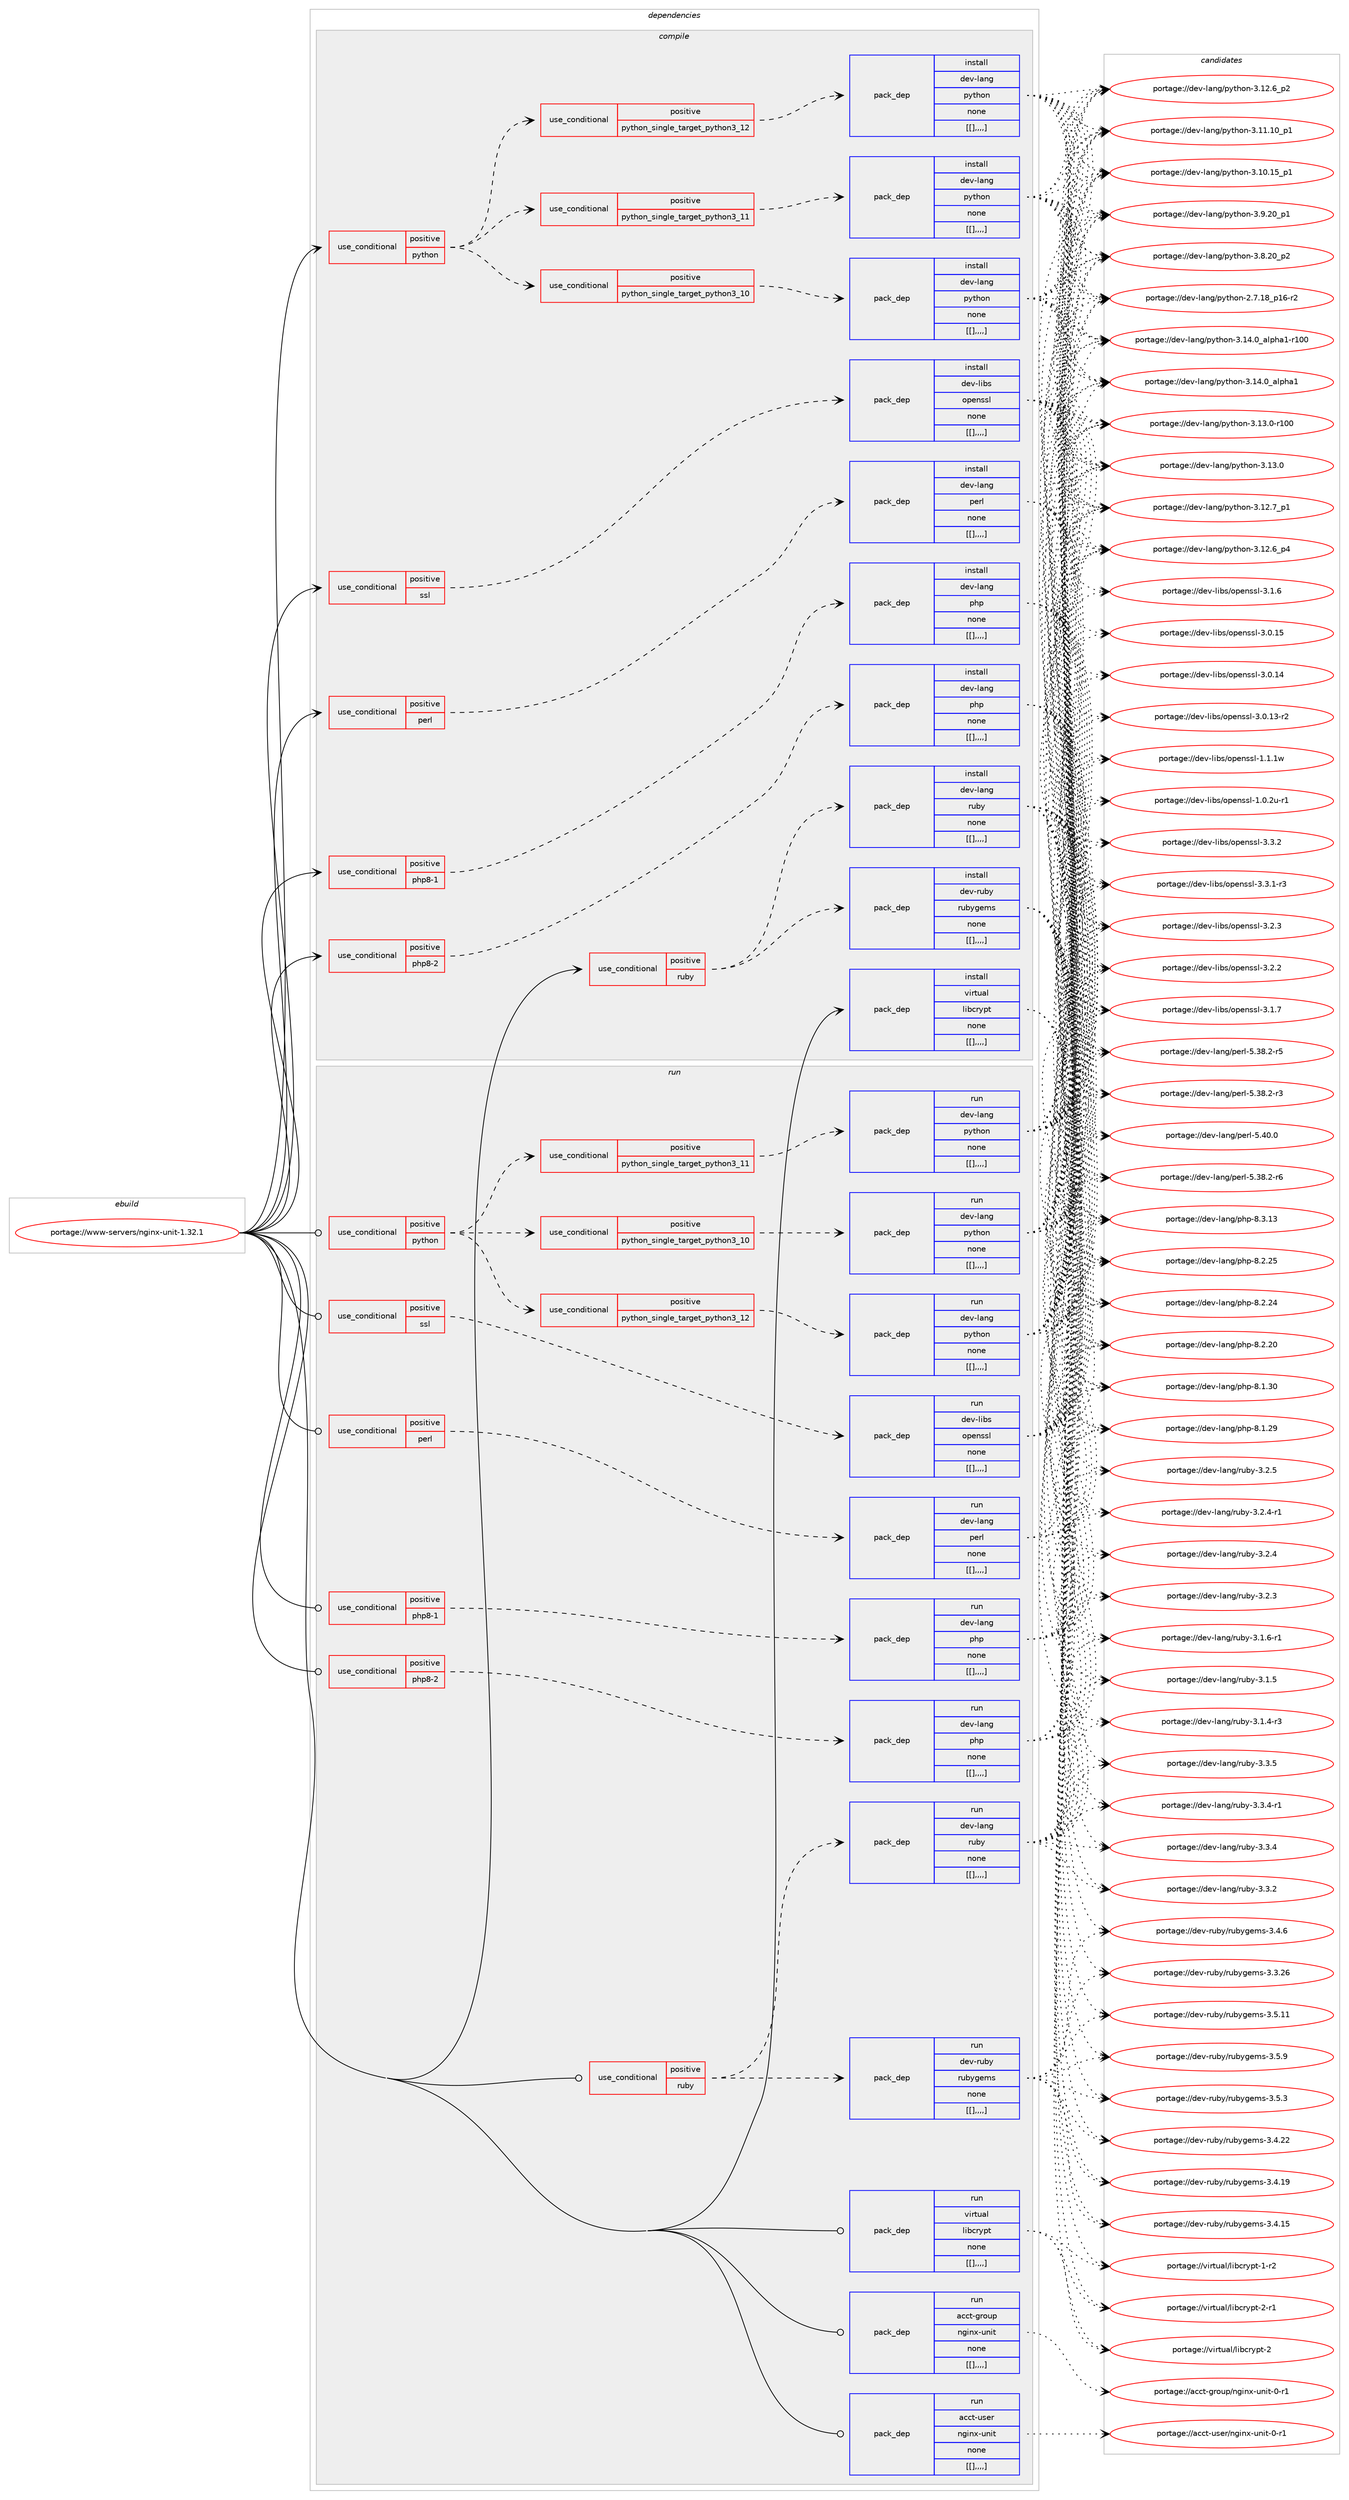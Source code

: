 digraph prolog {

# *************
# Graph options
# *************

newrank=true;
concentrate=true;
compound=true;
graph [rankdir=LR,fontname=Helvetica,fontsize=10,ranksep=1.5];#, ranksep=2.5, nodesep=0.2];
edge  [arrowhead=vee];
node  [fontname=Helvetica,fontsize=10];

# **********
# The ebuild
# **********

subgraph cluster_leftcol {
color=gray;
label=<<i>ebuild</i>>;
id [label="portage://www-servers/nginx-unit-1.32.1", color=red, width=4, href="../www-servers/nginx-unit-1.32.1.svg"];
}

# ****************
# The dependencies
# ****************

subgraph cluster_midcol {
color=gray;
label=<<i>dependencies</i>>;
subgraph cluster_compile {
fillcolor="#eeeeee";
style=filled;
label=<<i>compile</i>>;
subgraph cond127635 {
dependency476815 [label=<<TABLE BORDER="0" CELLBORDER="1" CELLSPACING="0" CELLPADDING="4"><TR><TD ROWSPAN="3" CELLPADDING="10">use_conditional</TD></TR><TR><TD>positive</TD></TR><TR><TD>perl</TD></TR></TABLE>>, shape=none, color=red];
subgraph pack345574 {
dependency476843 [label=<<TABLE BORDER="0" CELLBORDER="1" CELLSPACING="0" CELLPADDING="4" WIDTH="220"><TR><TD ROWSPAN="6" CELLPADDING="30">pack_dep</TD></TR><TR><TD WIDTH="110">install</TD></TR><TR><TD>dev-lang</TD></TR><TR><TD>perl</TD></TR><TR><TD>none</TD></TR><TR><TD>[[],,,,]</TD></TR></TABLE>>, shape=none, color=blue];
}
dependency476815:e -> dependency476843:w [weight=20,style="dashed",arrowhead="vee"];
}
id:e -> dependency476815:w [weight=20,style="solid",arrowhead="vee"];
subgraph cond127651 {
dependency476886 [label=<<TABLE BORDER="0" CELLBORDER="1" CELLSPACING="0" CELLPADDING="4"><TR><TD ROWSPAN="3" CELLPADDING="10">use_conditional</TD></TR><TR><TD>positive</TD></TR><TR><TD>php8-1</TD></TR></TABLE>>, shape=none, color=red];
subgraph pack345608 {
dependency476887 [label=<<TABLE BORDER="0" CELLBORDER="1" CELLSPACING="0" CELLPADDING="4" WIDTH="220"><TR><TD ROWSPAN="6" CELLPADDING="30">pack_dep</TD></TR><TR><TD WIDTH="110">install</TD></TR><TR><TD>dev-lang</TD></TR><TR><TD>php</TD></TR><TR><TD>none</TD></TR><TR><TD>[[],,,,]</TD></TR></TABLE>>, shape=none, color=blue];
}
dependency476886:e -> dependency476887:w [weight=20,style="dashed",arrowhead="vee"];
}
id:e -> dependency476886:w [weight=20,style="solid",arrowhead="vee"];
subgraph cond127679 {
dependency476969 [label=<<TABLE BORDER="0" CELLBORDER="1" CELLSPACING="0" CELLPADDING="4"><TR><TD ROWSPAN="3" CELLPADDING="10">use_conditional</TD></TR><TR><TD>positive</TD></TR><TR><TD>php8-2</TD></TR></TABLE>>, shape=none, color=red];
subgraph pack345672 {
dependency477008 [label=<<TABLE BORDER="0" CELLBORDER="1" CELLSPACING="0" CELLPADDING="4" WIDTH="220"><TR><TD ROWSPAN="6" CELLPADDING="30">pack_dep</TD></TR><TR><TD WIDTH="110">install</TD></TR><TR><TD>dev-lang</TD></TR><TR><TD>php</TD></TR><TR><TD>none</TD></TR><TR><TD>[[],,,,]</TD></TR></TABLE>>, shape=none, color=blue];
}
dependency476969:e -> dependency477008:w [weight=20,style="dashed",arrowhead="vee"];
}
id:e -> dependency476969:w [weight=20,style="solid",arrowhead="vee"];
subgraph cond127699 {
dependency477040 [label=<<TABLE BORDER="0" CELLBORDER="1" CELLSPACING="0" CELLPADDING="4"><TR><TD ROWSPAN="3" CELLPADDING="10">use_conditional</TD></TR><TR><TD>positive</TD></TR><TR><TD>python</TD></TR></TABLE>>, shape=none, color=red];
subgraph cond127709 {
dependency477071 [label=<<TABLE BORDER="0" CELLBORDER="1" CELLSPACING="0" CELLPADDING="4"><TR><TD ROWSPAN="3" CELLPADDING="10">use_conditional</TD></TR><TR><TD>positive</TD></TR><TR><TD>python_single_target_python3_10</TD></TR></TABLE>>, shape=none, color=red];
subgraph pack345720 {
dependency477093 [label=<<TABLE BORDER="0" CELLBORDER="1" CELLSPACING="0" CELLPADDING="4" WIDTH="220"><TR><TD ROWSPAN="6" CELLPADDING="30">pack_dep</TD></TR><TR><TD WIDTH="110">install</TD></TR><TR><TD>dev-lang</TD></TR><TR><TD>python</TD></TR><TR><TD>none</TD></TR><TR><TD>[[],,,,]</TD></TR></TABLE>>, shape=none, color=blue];
}
dependency477071:e -> dependency477093:w [weight=20,style="dashed",arrowhead="vee"];
}
dependency477040:e -> dependency477071:w [weight=20,style="dashed",arrowhead="vee"];
subgraph cond127727 {
dependency477149 [label=<<TABLE BORDER="0" CELLBORDER="1" CELLSPACING="0" CELLPADDING="4"><TR><TD ROWSPAN="3" CELLPADDING="10">use_conditional</TD></TR><TR><TD>positive</TD></TR><TR><TD>python_single_target_python3_11</TD></TR></TABLE>>, shape=none, color=red];
subgraph pack345781 {
dependency477171 [label=<<TABLE BORDER="0" CELLBORDER="1" CELLSPACING="0" CELLPADDING="4" WIDTH="220"><TR><TD ROWSPAN="6" CELLPADDING="30">pack_dep</TD></TR><TR><TD WIDTH="110">install</TD></TR><TR><TD>dev-lang</TD></TR><TR><TD>python</TD></TR><TR><TD>none</TD></TR><TR><TD>[[],,,,]</TD></TR></TABLE>>, shape=none, color=blue];
}
dependency477149:e -> dependency477171:w [weight=20,style="dashed",arrowhead="vee"];
}
dependency477040:e -> dependency477149:w [weight=20,style="dashed",arrowhead="vee"];
subgraph cond127747 {
dependency477175 [label=<<TABLE BORDER="0" CELLBORDER="1" CELLSPACING="0" CELLPADDING="4"><TR><TD ROWSPAN="3" CELLPADDING="10">use_conditional</TD></TR><TR><TD>positive</TD></TR><TR><TD>python_single_target_python3_12</TD></TR></TABLE>>, shape=none, color=red];
subgraph pack345808 {
dependency477216 [label=<<TABLE BORDER="0" CELLBORDER="1" CELLSPACING="0" CELLPADDING="4" WIDTH="220"><TR><TD ROWSPAN="6" CELLPADDING="30">pack_dep</TD></TR><TR><TD WIDTH="110">install</TD></TR><TR><TD>dev-lang</TD></TR><TR><TD>python</TD></TR><TR><TD>none</TD></TR><TR><TD>[[],,,,]</TD></TR></TABLE>>, shape=none, color=blue];
}
dependency477175:e -> dependency477216:w [weight=20,style="dashed",arrowhead="vee"];
}
dependency477040:e -> dependency477175:w [weight=20,style="dashed",arrowhead="vee"];
}
id:e -> dependency477040:w [weight=20,style="solid",arrowhead="vee"];
subgraph cond127766 {
dependency477222 [label=<<TABLE BORDER="0" CELLBORDER="1" CELLSPACING="0" CELLPADDING="4"><TR><TD ROWSPAN="3" CELLPADDING="10">use_conditional</TD></TR><TR><TD>positive</TD></TR><TR><TD>ruby</TD></TR></TABLE>>, shape=none, color=red];
subgraph pack345822 {
dependency477225 [label=<<TABLE BORDER="0" CELLBORDER="1" CELLSPACING="0" CELLPADDING="4" WIDTH="220"><TR><TD ROWSPAN="6" CELLPADDING="30">pack_dep</TD></TR><TR><TD WIDTH="110">install</TD></TR><TR><TD>dev-lang</TD></TR><TR><TD>ruby</TD></TR><TR><TD>none</TD></TR><TR><TD>[[],,,,]</TD></TR></TABLE>>, shape=none, color=blue];
}
dependency477222:e -> dependency477225:w [weight=20,style="dashed",arrowhead="vee"];
subgraph pack345837 {
dependency477310 [label=<<TABLE BORDER="0" CELLBORDER="1" CELLSPACING="0" CELLPADDING="4" WIDTH="220"><TR><TD ROWSPAN="6" CELLPADDING="30">pack_dep</TD></TR><TR><TD WIDTH="110">install</TD></TR><TR><TD>dev-ruby</TD></TR><TR><TD>rubygems</TD></TR><TR><TD>none</TD></TR><TR><TD>[[],,,,]</TD></TR></TABLE>>, shape=none, color=blue];
}
dependency477222:e -> dependency477310:w [weight=20,style="dashed",arrowhead="vee"];
}
id:e -> dependency477222:w [weight=20,style="solid",arrowhead="vee"];
subgraph cond127810 {
dependency477404 [label=<<TABLE BORDER="0" CELLBORDER="1" CELLSPACING="0" CELLPADDING="4"><TR><TD ROWSPAN="3" CELLPADDING="10">use_conditional</TD></TR><TR><TD>positive</TD></TR><TR><TD>ssl</TD></TR></TABLE>>, shape=none, color=red];
subgraph pack345970 {
dependency477500 [label=<<TABLE BORDER="0" CELLBORDER="1" CELLSPACING="0" CELLPADDING="4" WIDTH="220"><TR><TD ROWSPAN="6" CELLPADDING="30">pack_dep</TD></TR><TR><TD WIDTH="110">install</TD></TR><TR><TD>dev-libs</TD></TR><TR><TD>openssl</TD></TR><TR><TD>none</TD></TR><TR><TD>[[],,,,]</TD></TR></TABLE>>, shape=none, color=blue];
}
dependency477404:e -> dependency477500:w [weight=20,style="dashed",arrowhead="vee"];
}
id:e -> dependency477404:w [weight=20,style="solid",arrowhead="vee"];
subgraph pack346002 {
dependency477510 [label=<<TABLE BORDER="0" CELLBORDER="1" CELLSPACING="0" CELLPADDING="4" WIDTH="220"><TR><TD ROWSPAN="6" CELLPADDING="30">pack_dep</TD></TR><TR><TD WIDTH="110">install</TD></TR><TR><TD>virtual</TD></TR><TR><TD>libcrypt</TD></TR><TR><TD>none</TD></TR><TR><TD>[[],,,,]</TD></TR></TABLE>>, shape=none, color=blue];
}
id:e -> dependency477510:w [weight=20,style="solid",arrowhead="vee"];
}
subgraph cluster_compileandrun {
fillcolor="#eeeeee";
style=filled;
label=<<i>compile and run</i>>;
}
subgraph cluster_run {
fillcolor="#eeeeee";
style=filled;
label=<<i>run</i>>;
subgraph cond127892 {
dependency477591 [label=<<TABLE BORDER="0" CELLBORDER="1" CELLSPACING="0" CELLPADDING="4"><TR><TD ROWSPAN="3" CELLPADDING="10">use_conditional</TD></TR><TR><TD>positive</TD></TR><TR><TD>perl</TD></TR></TABLE>>, shape=none, color=red];
subgraph pack346068 {
dependency477626 [label=<<TABLE BORDER="0" CELLBORDER="1" CELLSPACING="0" CELLPADDING="4" WIDTH="220"><TR><TD ROWSPAN="6" CELLPADDING="30">pack_dep</TD></TR><TR><TD WIDTH="110">run</TD></TR><TR><TD>dev-lang</TD></TR><TR><TD>perl</TD></TR><TR><TD>none</TD></TR><TR><TD>[[],,,,]</TD></TR></TABLE>>, shape=none, color=blue];
}
dependency477591:e -> dependency477626:w [weight=20,style="dashed",arrowhead="vee"];
}
id:e -> dependency477591:w [weight=20,style="solid",arrowhead="odot"];
subgraph cond127922 {
dependency477668 [label=<<TABLE BORDER="0" CELLBORDER="1" CELLSPACING="0" CELLPADDING="4"><TR><TD ROWSPAN="3" CELLPADDING="10">use_conditional</TD></TR><TR><TD>positive</TD></TR><TR><TD>php8-1</TD></TR></TABLE>>, shape=none, color=red];
subgraph pack346102 {
dependency477711 [label=<<TABLE BORDER="0" CELLBORDER="1" CELLSPACING="0" CELLPADDING="4" WIDTH="220"><TR><TD ROWSPAN="6" CELLPADDING="30">pack_dep</TD></TR><TR><TD WIDTH="110">run</TD></TR><TR><TD>dev-lang</TD></TR><TR><TD>php</TD></TR><TR><TD>none</TD></TR><TR><TD>[[],,,,]</TD></TR></TABLE>>, shape=none, color=blue];
}
dependency477668:e -> dependency477711:w [weight=20,style="dashed",arrowhead="vee"];
}
id:e -> dependency477668:w [weight=20,style="solid",arrowhead="odot"];
subgraph cond127963 {
dependency477798 [label=<<TABLE BORDER="0" CELLBORDER="1" CELLSPACING="0" CELLPADDING="4"><TR><TD ROWSPAN="3" CELLPADDING="10">use_conditional</TD></TR><TR><TD>positive</TD></TR><TR><TD>php8-2</TD></TR></TABLE>>, shape=none, color=red];
subgraph pack346185 {
dependency477802 [label=<<TABLE BORDER="0" CELLBORDER="1" CELLSPACING="0" CELLPADDING="4" WIDTH="220"><TR><TD ROWSPAN="6" CELLPADDING="30">pack_dep</TD></TR><TR><TD WIDTH="110">run</TD></TR><TR><TD>dev-lang</TD></TR><TR><TD>php</TD></TR><TR><TD>none</TD></TR><TR><TD>[[],,,,]</TD></TR></TABLE>>, shape=none, color=blue];
}
dependency477798:e -> dependency477802:w [weight=20,style="dashed",arrowhead="vee"];
}
id:e -> dependency477798:w [weight=20,style="solid",arrowhead="odot"];
subgraph cond127975 {
dependency477820 [label=<<TABLE BORDER="0" CELLBORDER="1" CELLSPACING="0" CELLPADDING="4"><TR><TD ROWSPAN="3" CELLPADDING="10">use_conditional</TD></TR><TR><TD>positive</TD></TR><TR><TD>python</TD></TR></TABLE>>, shape=none, color=red];
subgraph cond127990 {
dependency477876 [label=<<TABLE BORDER="0" CELLBORDER="1" CELLSPACING="0" CELLPADDING="4"><TR><TD ROWSPAN="3" CELLPADDING="10">use_conditional</TD></TR><TR><TD>positive</TD></TR><TR><TD>python_single_target_python3_10</TD></TR></TABLE>>, shape=none, color=red];
subgraph pack346255 {
dependency477913 [label=<<TABLE BORDER="0" CELLBORDER="1" CELLSPACING="0" CELLPADDING="4" WIDTH="220"><TR><TD ROWSPAN="6" CELLPADDING="30">pack_dep</TD></TR><TR><TD WIDTH="110">run</TD></TR><TR><TD>dev-lang</TD></TR><TR><TD>python</TD></TR><TR><TD>none</TD></TR><TR><TD>[[],,,,]</TD></TR></TABLE>>, shape=none, color=blue];
}
dependency477876:e -> dependency477913:w [weight=20,style="dashed",arrowhead="vee"];
}
dependency477820:e -> dependency477876:w [weight=20,style="dashed",arrowhead="vee"];
subgraph cond128013 {
dependency477937 [label=<<TABLE BORDER="0" CELLBORDER="1" CELLSPACING="0" CELLPADDING="4"><TR><TD ROWSPAN="3" CELLPADDING="10">use_conditional</TD></TR><TR><TD>positive</TD></TR><TR><TD>python_single_target_python3_11</TD></TR></TABLE>>, shape=none, color=red];
subgraph pack346286 {
dependency477939 [label=<<TABLE BORDER="0" CELLBORDER="1" CELLSPACING="0" CELLPADDING="4" WIDTH="220"><TR><TD ROWSPAN="6" CELLPADDING="30">pack_dep</TD></TR><TR><TD WIDTH="110">run</TD></TR><TR><TD>dev-lang</TD></TR><TR><TD>python</TD></TR><TR><TD>none</TD></TR><TR><TD>[[],,,,]</TD></TR></TABLE>>, shape=none, color=blue];
}
dependency477937:e -> dependency477939:w [weight=20,style="dashed",arrowhead="vee"];
}
dependency477820:e -> dependency477937:w [weight=20,style="dashed",arrowhead="vee"];
subgraph cond128017 {
dependency477967 [label=<<TABLE BORDER="0" CELLBORDER="1" CELLSPACING="0" CELLPADDING="4"><TR><TD ROWSPAN="3" CELLPADDING="10">use_conditional</TD></TR><TR><TD>positive</TD></TR><TR><TD>python_single_target_python3_12</TD></TR></TABLE>>, shape=none, color=red];
subgraph pack346309 {
dependency477989 [label=<<TABLE BORDER="0" CELLBORDER="1" CELLSPACING="0" CELLPADDING="4" WIDTH="220"><TR><TD ROWSPAN="6" CELLPADDING="30">pack_dep</TD></TR><TR><TD WIDTH="110">run</TD></TR><TR><TD>dev-lang</TD></TR><TR><TD>python</TD></TR><TR><TD>none</TD></TR><TR><TD>[[],,,,]</TD></TR></TABLE>>, shape=none, color=blue];
}
dependency477967:e -> dependency477989:w [weight=20,style="dashed",arrowhead="vee"];
}
dependency477820:e -> dependency477967:w [weight=20,style="dashed",arrowhead="vee"];
}
id:e -> dependency477820:w [weight=20,style="solid",arrowhead="odot"];
subgraph cond128027 {
dependency477993 [label=<<TABLE BORDER="0" CELLBORDER="1" CELLSPACING="0" CELLPADDING="4"><TR><TD ROWSPAN="3" CELLPADDING="10">use_conditional</TD></TR><TR><TD>positive</TD></TR><TR><TD>ruby</TD></TR></TABLE>>, shape=none, color=red];
subgraph pack346324 {
dependency477996 [label=<<TABLE BORDER="0" CELLBORDER="1" CELLSPACING="0" CELLPADDING="4" WIDTH="220"><TR><TD ROWSPAN="6" CELLPADDING="30">pack_dep</TD></TR><TR><TD WIDTH="110">run</TD></TR><TR><TD>dev-lang</TD></TR><TR><TD>ruby</TD></TR><TR><TD>none</TD></TR><TR><TD>[[],,,,]</TD></TR></TABLE>>, shape=none, color=blue];
}
dependency477993:e -> dependency477996:w [weight=20,style="dashed",arrowhead="vee"];
subgraph pack346366 {
dependency478047 [label=<<TABLE BORDER="0" CELLBORDER="1" CELLSPACING="0" CELLPADDING="4" WIDTH="220"><TR><TD ROWSPAN="6" CELLPADDING="30">pack_dep</TD></TR><TR><TD WIDTH="110">run</TD></TR><TR><TD>dev-ruby</TD></TR><TR><TD>rubygems</TD></TR><TR><TD>none</TD></TR><TR><TD>[[],,,,]</TD></TR></TABLE>>, shape=none, color=blue];
}
dependency477993:e -> dependency478047:w [weight=20,style="dashed",arrowhead="vee"];
}
id:e -> dependency477993:w [weight=20,style="solid",arrowhead="odot"];
subgraph cond128049 {
dependency478073 [label=<<TABLE BORDER="0" CELLBORDER="1" CELLSPACING="0" CELLPADDING="4"><TR><TD ROWSPAN="3" CELLPADDING="10">use_conditional</TD></TR><TR><TD>positive</TD></TR><TR><TD>ssl</TD></TR></TABLE>>, shape=none, color=red];
subgraph pack346438 {
dependency478173 [label=<<TABLE BORDER="0" CELLBORDER="1" CELLSPACING="0" CELLPADDING="4" WIDTH="220"><TR><TD ROWSPAN="6" CELLPADDING="30">pack_dep</TD></TR><TR><TD WIDTH="110">run</TD></TR><TR><TD>dev-libs</TD></TR><TR><TD>openssl</TD></TR><TR><TD>none</TD></TR><TR><TD>[[],,,,]</TD></TR></TABLE>>, shape=none, color=blue];
}
dependency478073:e -> dependency478173:w [weight=20,style="dashed",arrowhead="vee"];
}
id:e -> dependency478073:w [weight=20,style="solid",arrowhead="odot"];
subgraph pack346468 {
dependency478198 [label=<<TABLE BORDER="0" CELLBORDER="1" CELLSPACING="0" CELLPADDING="4" WIDTH="220"><TR><TD ROWSPAN="6" CELLPADDING="30">pack_dep</TD></TR><TR><TD WIDTH="110">run</TD></TR><TR><TD>acct-group</TD></TR><TR><TD>nginx-unit</TD></TR><TR><TD>none</TD></TR><TR><TD>[[],,,,]</TD></TR></TABLE>>, shape=none, color=blue];
}
id:e -> dependency478198:w [weight=20,style="solid",arrowhead="odot"];
subgraph pack346489 {
dependency478218 [label=<<TABLE BORDER="0" CELLBORDER="1" CELLSPACING="0" CELLPADDING="4" WIDTH="220"><TR><TD ROWSPAN="6" CELLPADDING="30">pack_dep</TD></TR><TR><TD WIDTH="110">run</TD></TR><TR><TD>acct-user</TD></TR><TR><TD>nginx-unit</TD></TR><TR><TD>none</TD></TR><TR><TD>[[],,,,]</TD></TR></TABLE>>, shape=none, color=blue];
}
id:e -> dependency478218:w [weight=20,style="solid",arrowhead="odot"];
subgraph pack346493 {
dependency478244 [label=<<TABLE BORDER="0" CELLBORDER="1" CELLSPACING="0" CELLPADDING="4" WIDTH="220"><TR><TD ROWSPAN="6" CELLPADDING="30">pack_dep</TD></TR><TR><TD WIDTH="110">run</TD></TR><TR><TD>virtual</TD></TR><TR><TD>libcrypt</TD></TR><TR><TD>none</TD></TR><TR><TD>[[],,,,]</TD></TR></TABLE>>, shape=none, color=blue];
}
id:e -> dependency478244:w [weight=20,style="solid",arrowhead="odot"];
}
}

# **************
# The candidates
# **************

subgraph cluster_choices {
rank=same;
color=gray;
label=<<i>candidates</i>>;

subgraph choice344974 {
color=black;
nodesep=1;
choice10010111845108971101034711210111410845534652484648 [label="portage://dev-lang/perl-5.40.0", color=red, width=4,href="../dev-lang/perl-5.40.0.svg"];
choice100101118451089711010347112101114108455346515646504511454 [label="portage://dev-lang/perl-5.38.2-r6", color=red, width=4,href="../dev-lang/perl-5.38.2-r6.svg"];
choice100101118451089711010347112101114108455346515646504511453 [label="portage://dev-lang/perl-5.38.2-r5", color=red, width=4,href="../dev-lang/perl-5.38.2-r5.svg"];
choice100101118451089711010347112101114108455346515646504511451 [label="portage://dev-lang/perl-5.38.2-r3", color=red, width=4,href="../dev-lang/perl-5.38.2-r3.svg"];
dependency476843:e -> choice10010111845108971101034711210111410845534652484648:w [style=dotted,weight="100"];
dependency476843:e -> choice100101118451089711010347112101114108455346515646504511454:w [style=dotted,weight="100"];
dependency476843:e -> choice100101118451089711010347112101114108455346515646504511453:w [style=dotted,weight="100"];
dependency476843:e -> choice100101118451089711010347112101114108455346515646504511451:w [style=dotted,weight="100"];
}
subgraph choice344987 {
color=black;
nodesep=1;
choice10010111845108971101034711210411245564651464951 [label="portage://dev-lang/php-8.3.13", color=red, width=4,href="../dev-lang/php-8.3.13.svg"];
choice10010111845108971101034711210411245564650465053 [label="portage://dev-lang/php-8.2.25", color=red, width=4,href="../dev-lang/php-8.2.25.svg"];
choice10010111845108971101034711210411245564650465052 [label="portage://dev-lang/php-8.2.24", color=red, width=4,href="../dev-lang/php-8.2.24.svg"];
choice10010111845108971101034711210411245564650465048 [label="portage://dev-lang/php-8.2.20", color=red, width=4,href="../dev-lang/php-8.2.20.svg"];
choice10010111845108971101034711210411245564649465148 [label="portage://dev-lang/php-8.1.30", color=red, width=4,href="../dev-lang/php-8.1.30.svg"];
choice10010111845108971101034711210411245564649465057 [label="portage://dev-lang/php-8.1.29", color=red, width=4,href="../dev-lang/php-8.1.29.svg"];
dependency476887:e -> choice10010111845108971101034711210411245564651464951:w [style=dotted,weight="100"];
dependency476887:e -> choice10010111845108971101034711210411245564650465053:w [style=dotted,weight="100"];
dependency476887:e -> choice10010111845108971101034711210411245564650465052:w [style=dotted,weight="100"];
dependency476887:e -> choice10010111845108971101034711210411245564650465048:w [style=dotted,weight="100"];
dependency476887:e -> choice10010111845108971101034711210411245564649465148:w [style=dotted,weight="100"];
dependency476887:e -> choice10010111845108971101034711210411245564649465057:w [style=dotted,weight="100"];
}
subgraph choice344996 {
color=black;
nodesep=1;
choice10010111845108971101034711210411245564651464951 [label="portage://dev-lang/php-8.3.13", color=red, width=4,href="../dev-lang/php-8.3.13.svg"];
choice10010111845108971101034711210411245564650465053 [label="portage://dev-lang/php-8.2.25", color=red, width=4,href="../dev-lang/php-8.2.25.svg"];
choice10010111845108971101034711210411245564650465052 [label="portage://dev-lang/php-8.2.24", color=red, width=4,href="../dev-lang/php-8.2.24.svg"];
choice10010111845108971101034711210411245564650465048 [label="portage://dev-lang/php-8.2.20", color=red, width=4,href="../dev-lang/php-8.2.20.svg"];
choice10010111845108971101034711210411245564649465148 [label="portage://dev-lang/php-8.1.30", color=red, width=4,href="../dev-lang/php-8.1.30.svg"];
choice10010111845108971101034711210411245564649465057 [label="portage://dev-lang/php-8.1.29", color=red, width=4,href="../dev-lang/php-8.1.29.svg"];
dependency477008:e -> choice10010111845108971101034711210411245564651464951:w [style=dotted,weight="100"];
dependency477008:e -> choice10010111845108971101034711210411245564650465053:w [style=dotted,weight="100"];
dependency477008:e -> choice10010111845108971101034711210411245564650465052:w [style=dotted,weight="100"];
dependency477008:e -> choice10010111845108971101034711210411245564650465048:w [style=dotted,weight="100"];
dependency477008:e -> choice10010111845108971101034711210411245564649465148:w [style=dotted,weight="100"];
dependency477008:e -> choice10010111845108971101034711210411245564649465057:w [style=dotted,weight="100"];
}
subgraph choice345012 {
color=black;
nodesep=1;
choice100101118451089711010347112121116104111110455146495246489597108112104974945114494848 [label="portage://dev-lang/python-3.14.0_alpha1-r100", color=red, width=4,href="../dev-lang/python-3.14.0_alpha1-r100.svg"];
choice1001011184510897110103471121211161041111104551464952464895971081121049749 [label="portage://dev-lang/python-3.14.0_alpha1", color=red, width=4,href="../dev-lang/python-3.14.0_alpha1.svg"];
choice1001011184510897110103471121211161041111104551464951464845114494848 [label="portage://dev-lang/python-3.13.0-r100", color=red, width=4,href="../dev-lang/python-3.13.0-r100.svg"];
choice10010111845108971101034711212111610411111045514649514648 [label="portage://dev-lang/python-3.13.0", color=red, width=4,href="../dev-lang/python-3.13.0.svg"];
choice100101118451089711010347112121116104111110455146495046559511249 [label="portage://dev-lang/python-3.12.7_p1", color=red, width=4,href="../dev-lang/python-3.12.7_p1.svg"];
choice100101118451089711010347112121116104111110455146495046549511252 [label="portage://dev-lang/python-3.12.6_p4", color=red, width=4,href="../dev-lang/python-3.12.6_p4.svg"];
choice100101118451089711010347112121116104111110455146495046549511250 [label="portage://dev-lang/python-3.12.6_p2", color=red, width=4,href="../dev-lang/python-3.12.6_p2.svg"];
choice10010111845108971101034711212111610411111045514649494649489511249 [label="portage://dev-lang/python-3.11.10_p1", color=red, width=4,href="../dev-lang/python-3.11.10_p1.svg"];
choice10010111845108971101034711212111610411111045514649484649539511249 [label="portage://dev-lang/python-3.10.15_p1", color=red, width=4,href="../dev-lang/python-3.10.15_p1.svg"];
choice100101118451089711010347112121116104111110455146574650489511249 [label="portage://dev-lang/python-3.9.20_p1", color=red, width=4,href="../dev-lang/python-3.9.20_p1.svg"];
choice100101118451089711010347112121116104111110455146564650489511250 [label="portage://dev-lang/python-3.8.20_p2", color=red, width=4,href="../dev-lang/python-3.8.20_p2.svg"];
choice100101118451089711010347112121116104111110455046554649569511249544511450 [label="portage://dev-lang/python-2.7.18_p16-r2", color=red, width=4,href="../dev-lang/python-2.7.18_p16-r2.svg"];
dependency477093:e -> choice100101118451089711010347112121116104111110455146495246489597108112104974945114494848:w [style=dotted,weight="100"];
dependency477093:e -> choice1001011184510897110103471121211161041111104551464952464895971081121049749:w [style=dotted,weight="100"];
dependency477093:e -> choice1001011184510897110103471121211161041111104551464951464845114494848:w [style=dotted,weight="100"];
dependency477093:e -> choice10010111845108971101034711212111610411111045514649514648:w [style=dotted,weight="100"];
dependency477093:e -> choice100101118451089711010347112121116104111110455146495046559511249:w [style=dotted,weight="100"];
dependency477093:e -> choice100101118451089711010347112121116104111110455146495046549511252:w [style=dotted,weight="100"];
dependency477093:e -> choice100101118451089711010347112121116104111110455146495046549511250:w [style=dotted,weight="100"];
dependency477093:e -> choice10010111845108971101034711212111610411111045514649494649489511249:w [style=dotted,weight="100"];
dependency477093:e -> choice10010111845108971101034711212111610411111045514649484649539511249:w [style=dotted,weight="100"];
dependency477093:e -> choice100101118451089711010347112121116104111110455146574650489511249:w [style=dotted,weight="100"];
dependency477093:e -> choice100101118451089711010347112121116104111110455146564650489511250:w [style=dotted,weight="100"];
dependency477093:e -> choice100101118451089711010347112121116104111110455046554649569511249544511450:w [style=dotted,weight="100"];
}
subgraph choice345026 {
color=black;
nodesep=1;
choice100101118451089711010347112121116104111110455146495246489597108112104974945114494848 [label="portage://dev-lang/python-3.14.0_alpha1-r100", color=red, width=4,href="../dev-lang/python-3.14.0_alpha1-r100.svg"];
choice1001011184510897110103471121211161041111104551464952464895971081121049749 [label="portage://dev-lang/python-3.14.0_alpha1", color=red, width=4,href="../dev-lang/python-3.14.0_alpha1.svg"];
choice1001011184510897110103471121211161041111104551464951464845114494848 [label="portage://dev-lang/python-3.13.0-r100", color=red, width=4,href="../dev-lang/python-3.13.0-r100.svg"];
choice10010111845108971101034711212111610411111045514649514648 [label="portage://dev-lang/python-3.13.0", color=red, width=4,href="../dev-lang/python-3.13.0.svg"];
choice100101118451089711010347112121116104111110455146495046559511249 [label="portage://dev-lang/python-3.12.7_p1", color=red, width=4,href="../dev-lang/python-3.12.7_p1.svg"];
choice100101118451089711010347112121116104111110455146495046549511252 [label="portage://dev-lang/python-3.12.6_p4", color=red, width=4,href="../dev-lang/python-3.12.6_p4.svg"];
choice100101118451089711010347112121116104111110455146495046549511250 [label="portage://dev-lang/python-3.12.6_p2", color=red, width=4,href="../dev-lang/python-3.12.6_p2.svg"];
choice10010111845108971101034711212111610411111045514649494649489511249 [label="portage://dev-lang/python-3.11.10_p1", color=red, width=4,href="../dev-lang/python-3.11.10_p1.svg"];
choice10010111845108971101034711212111610411111045514649484649539511249 [label="portage://dev-lang/python-3.10.15_p1", color=red, width=4,href="../dev-lang/python-3.10.15_p1.svg"];
choice100101118451089711010347112121116104111110455146574650489511249 [label="portage://dev-lang/python-3.9.20_p1", color=red, width=4,href="../dev-lang/python-3.9.20_p1.svg"];
choice100101118451089711010347112121116104111110455146564650489511250 [label="portage://dev-lang/python-3.8.20_p2", color=red, width=4,href="../dev-lang/python-3.8.20_p2.svg"];
choice100101118451089711010347112121116104111110455046554649569511249544511450 [label="portage://dev-lang/python-2.7.18_p16-r2", color=red, width=4,href="../dev-lang/python-2.7.18_p16-r2.svg"];
dependency477171:e -> choice100101118451089711010347112121116104111110455146495246489597108112104974945114494848:w [style=dotted,weight="100"];
dependency477171:e -> choice1001011184510897110103471121211161041111104551464952464895971081121049749:w [style=dotted,weight="100"];
dependency477171:e -> choice1001011184510897110103471121211161041111104551464951464845114494848:w [style=dotted,weight="100"];
dependency477171:e -> choice10010111845108971101034711212111610411111045514649514648:w [style=dotted,weight="100"];
dependency477171:e -> choice100101118451089711010347112121116104111110455146495046559511249:w [style=dotted,weight="100"];
dependency477171:e -> choice100101118451089711010347112121116104111110455146495046549511252:w [style=dotted,weight="100"];
dependency477171:e -> choice100101118451089711010347112121116104111110455146495046549511250:w [style=dotted,weight="100"];
dependency477171:e -> choice10010111845108971101034711212111610411111045514649494649489511249:w [style=dotted,weight="100"];
dependency477171:e -> choice10010111845108971101034711212111610411111045514649484649539511249:w [style=dotted,weight="100"];
dependency477171:e -> choice100101118451089711010347112121116104111110455146574650489511249:w [style=dotted,weight="100"];
dependency477171:e -> choice100101118451089711010347112121116104111110455146564650489511250:w [style=dotted,weight="100"];
dependency477171:e -> choice100101118451089711010347112121116104111110455046554649569511249544511450:w [style=dotted,weight="100"];
}
subgraph choice345040 {
color=black;
nodesep=1;
choice100101118451089711010347112121116104111110455146495246489597108112104974945114494848 [label="portage://dev-lang/python-3.14.0_alpha1-r100", color=red, width=4,href="../dev-lang/python-3.14.0_alpha1-r100.svg"];
choice1001011184510897110103471121211161041111104551464952464895971081121049749 [label="portage://dev-lang/python-3.14.0_alpha1", color=red, width=4,href="../dev-lang/python-3.14.0_alpha1.svg"];
choice1001011184510897110103471121211161041111104551464951464845114494848 [label="portage://dev-lang/python-3.13.0-r100", color=red, width=4,href="../dev-lang/python-3.13.0-r100.svg"];
choice10010111845108971101034711212111610411111045514649514648 [label="portage://dev-lang/python-3.13.0", color=red, width=4,href="../dev-lang/python-3.13.0.svg"];
choice100101118451089711010347112121116104111110455146495046559511249 [label="portage://dev-lang/python-3.12.7_p1", color=red, width=4,href="../dev-lang/python-3.12.7_p1.svg"];
choice100101118451089711010347112121116104111110455146495046549511252 [label="portage://dev-lang/python-3.12.6_p4", color=red, width=4,href="../dev-lang/python-3.12.6_p4.svg"];
choice100101118451089711010347112121116104111110455146495046549511250 [label="portage://dev-lang/python-3.12.6_p2", color=red, width=4,href="../dev-lang/python-3.12.6_p2.svg"];
choice10010111845108971101034711212111610411111045514649494649489511249 [label="portage://dev-lang/python-3.11.10_p1", color=red, width=4,href="../dev-lang/python-3.11.10_p1.svg"];
choice10010111845108971101034711212111610411111045514649484649539511249 [label="portage://dev-lang/python-3.10.15_p1", color=red, width=4,href="../dev-lang/python-3.10.15_p1.svg"];
choice100101118451089711010347112121116104111110455146574650489511249 [label="portage://dev-lang/python-3.9.20_p1", color=red, width=4,href="../dev-lang/python-3.9.20_p1.svg"];
choice100101118451089711010347112121116104111110455146564650489511250 [label="portage://dev-lang/python-3.8.20_p2", color=red, width=4,href="../dev-lang/python-3.8.20_p2.svg"];
choice100101118451089711010347112121116104111110455046554649569511249544511450 [label="portage://dev-lang/python-2.7.18_p16-r2", color=red, width=4,href="../dev-lang/python-2.7.18_p16-r2.svg"];
dependency477216:e -> choice100101118451089711010347112121116104111110455146495246489597108112104974945114494848:w [style=dotted,weight="100"];
dependency477216:e -> choice1001011184510897110103471121211161041111104551464952464895971081121049749:w [style=dotted,weight="100"];
dependency477216:e -> choice1001011184510897110103471121211161041111104551464951464845114494848:w [style=dotted,weight="100"];
dependency477216:e -> choice10010111845108971101034711212111610411111045514649514648:w [style=dotted,weight="100"];
dependency477216:e -> choice100101118451089711010347112121116104111110455146495046559511249:w [style=dotted,weight="100"];
dependency477216:e -> choice100101118451089711010347112121116104111110455146495046549511252:w [style=dotted,weight="100"];
dependency477216:e -> choice100101118451089711010347112121116104111110455146495046549511250:w [style=dotted,weight="100"];
dependency477216:e -> choice10010111845108971101034711212111610411111045514649494649489511249:w [style=dotted,weight="100"];
dependency477216:e -> choice10010111845108971101034711212111610411111045514649484649539511249:w [style=dotted,weight="100"];
dependency477216:e -> choice100101118451089711010347112121116104111110455146574650489511249:w [style=dotted,weight="100"];
dependency477216:e -> choice100101118451089711010347112121116104111110455146564650489511250:w [style=dotted,weight="100"];
dependency477216:e -> choice100101118451089711010347112121116104111110455046554649569511249544511450:w [style=dotted,weight="100"];
}
subgraph choice345057 {
color=black;
nodesep=1;
choice10010111845108971101034711411798121455146514653 [label="portage://dev-lang/ruby-3.3.5", color=red, width=4,href="../dev-lang/ruby-3.3.5.svg"];
choice100101118451089711010347114117981214551465146524511449 [label="portage://dev-lang/ruby-3.3.4-r1", color=red, width=4,href="../dev-lang/ruby-3.3.4-r1.svg"];
choice10010111845108971101034711411798121455146514652 [label="portage://dev-lang/ruby-3.3.4", color=red, width=4,href="../dev-lang/ruby-3.3.4.svg"];
choice10010111845108971101034711411798121455146514650 [label="portage://dev-lang/ruby-3.3.2", color=red, width=4,href="../dev-lang/ruby-3.3.2.svg"];
choice10010111845108971101034711411798121455146504653 [label="portage://dev-lang/ruby-3.2.5", color=red, width=4,href="../dev-lang/ruby-3.2.5.svg"];
choice100101118451089711010347114117981214551465046524511449 [label="portage://dev-lang/ruby-3.2.4-r1", color=red, width=4,href="../dev-lang/ruby-3.2.4-r1.svg"];
choice10010111845108971101034711411798121455146504652 [label="portage://dev-lang/ruby-3.2.4", color=red, width=4,href="../dev-lang/ruby-3.2.4.svg"];
choice10010111845108971101034711411798121455146504651 [label="portage://dev-lang/ruby-3.2.3", color=red, width=4,href="../dev-lang/ruby-3.2.3.svg"];
choice100101118451089711010347114117981214551464946544511449 [label="portage://dev-lang/ruby-3.1.6-r1", color=red, width=4,href="../dev-lang/ruby-3.1.6-r1.svg"];
choice10010111845108971101034711411798121455146494653 [label="portage://dev-lang/ruby-3.1.5", color=red, width=4,href="../dev-lang/ruby-3.1.5.svg"];
choice100101118451089711010347114117981214551464946524511451 [label="portage://dev-lang/ruby-3.1.4-r3", color=red, width=4,href="../dev-lang/ruby-3.1.4-r3.svg"];
dependency477225:e -> choice10010111845108971101034711411798121455146514653:w [style=dotted,weight="100"];
dependency477225:e -> choice100101118451089711010347114117981214551465146524511449:w [style=dotted,weight="100"];
dependency477225:e -> choice10010111845108971101034711411798121455146514652:w [style=dotted,weight="100"];
dependency477225:e -> choice10010111845108971101034711411798121455146514650:w [style=dotted,weight="100"];
dependency477225:e -> choice10010111845108971101034711411798121455146504653:w [style=dotted,weight="100"];
dependency477225:e -> choice100101118451089711010347114117981214551465046524511449:w [style=dotted,weight="100"];
dependency477225:e -> choice10010111845108971101034711411798121455146504652:w [style=dotted,weight="100"];
dependency477225:e -> choice10010111845108971101034711411798121455146504651:w [style=dotted,weight="100"];
dependency477225:e -> choice100101118451089711010347114117981214551464946544511449:w [style=dotted,weight="100"];
dependency477225:e -> choice10010111845108971101034711411798121455146494653:w [style=dotted,weight="100"];
dependency477225:e -> choice100101118451089711010347114117981214551464946524511451:w [style=dotted,weight="100"];
}
subgraph choice345072 {
color=black;
nodesep=1;
choice1001011184511411798121471141179812110310110911545514653464949 [label="portage://dev-ruby/rubygems-3.5.11", color=red, width=4,href="../dev-ruby/rubygems-3.5.11.svg"];
choice10010111845114117981214711411798121103101109115455146534657 [label="portage://dev-ruby/rubygems-3.5.9", color=red, width=4,href="../dev-ruby/rubygems-3.5.9.svg"];
choice10010111845114117981214711411798121103101109115455146534651 [label="portage://dev-ruby/rubygems-3.5.3", color=red, width=4,href="../dev-ruby/rubygems-3.5.3.svg"];
choice1001011184511411798121471141179812110310110911545514652465050 [label="portage://dev-ruby/rubygems-3.4.22", color=red, width=4,href="../dev-ruby/rubygems-3.4.22.svg"];
choice1001011184511411798121471141179812110310110911545514652464957 [label="portage://dev-ruby/rubygems-3.4.19", color=red, width=4,href="../dev-ruby/rubygems-3.4.19.svg"];
choice1001011184511411798121471141179812110310110911545514652464953 [label="portage://dev-ruby/rubygems-3.4.15", color=red, width=4,href="../dev-ruby/rubygems-3.4.15.svg"];
choice10010111845114117981214711411798121103101109115455146524654 [label="portage://dev-ruby/rubygems-3.4.6", color=red, width=4,href="../dev-ruby/rubygems-3.4.6.svg"];
choice1001011184511411798121471141179812110310110911545514651465054 [label="portage://dev-ruby/rubygems-3.3.26", color=red, width=4,href="../dev-ruby/rubygems-3.3.26.svg"];
dependency477310:e -> choice1001011184511411798121471141179812110310110911545514653464949:w [style=dotted,weight="100"];
dependency477310:e -> choice10010111845114117981214711411798121103101109115455146534657:w [style=dotted,weight="100"];
dependency477310:e -> choice10010111845114117981214711411798121103101109115455146534651:w [style=dotted,weight="100"];
dependency477310:e -> choice1001011184511411798121471141179812110310110911545514652465050:w [style=dotted,weight="100"];
dependency477310:e -> choice1001011184511411798121471141179812110310110911545514652464957:w [style=dotted,weight="100"];
dependency477310:e -> choice1001011184511411798121471141179812110310110911545514652464953:w [style=dotted,weight="100"];
dependency477310:e -> choice10010111845114117981214711411798121103101109115455146524654:w [style=dotted,weight="100"];
dependency477310:e -> choice1001011184511411798121471141179812110310110911545514651465054:w [style=dotted,weight="100"];
}
subgraph choice345092 {
color=black;
nodesep=1;
choice100101118451081059811547111112101110115115108455146514650 [label="portage://dev-libs/openssl-3.3.2", color=red, width=4,href="../dev-libs/openssl-3.3.2.svg"];
choice1001011184510810598115471111121011101151151084551465146494511451 [label="portage://dev-libs/openssl-3.3.1-r3", color=red, width=4,href="../dev-libs/openssl-3.3.1-r3.svg"];
choice100101118451081059811547111112101110115115108455146504651 [label="portage://dev-libs/openssl-3.2.3", color=red, width=4,href="../dev-libs/openssl-3.2.3.svg"];
choice100101118451081059811547111112101110115115108455146504650 [label="portage://dev-libs/openssl-3.2.2", color=red, width=4,href="../dev-libs/openssl-3.2.2.svg"];
choice100101118451081059811547111112101110115115108455146494655 [label="portage://dev-libs/openssl-3.1.7", color=red, width=4,href="../dev-libs/openssl-3.1.7.svg"];
choice100101118451081059811547111112101110115115108455146494654 [label="portage://dev-libs/openssl-3.1.6", color=red, width=4,href="../dev-libs/openssl-3.1.6.svg"];
choice10010111845108105981154711111210111011511510845514648464953 [label="portage://dev-libs/openssl-3.0.15", color=red, width=4,href="../dev-libs/openssl-3.0.15.svg"];
choice10010111845108105981154711111210111011511510845514648464952 [label="portage://dev-libs/openssl-3.0.14", color=red, width=4,href="../dev-libs/openssl-3.0.14.svg"];
choice100101118451081059811547111112101110115115108455146484649514511450 [label="portage://dev-libs/openssl-3.0.13-r2", color=red, width=4,href="../dev-libs/openssl-3.0.13-r2.svg"];
choice100101118451081059811547111112101110115115108454946494649119 [label="portage://dev-libs/openssl-1.1.1w", color=red, width=4,href="../dev-libs/openssl-1.1.1w.svg"];
choice1001011184510810598115471111121011101151151084549464846501174511449 [label="portage://dev-libs/openssl-1.0.2u-r1", color=red, width=4,href="../dev-libs/openssl-1.0.2u-r1.svg"];
dependency477500:e -> choice100101118451081059811547111112101110115115108455146514650:w [style=dotted,weight="100"];
dependency477500:e -> choice1001011184510810598115471111121011101151151084551465146494511451:w [style=dotted,weight="100"];
dependency477500:e -> choice100101118451081059811547111112101110115115108455146504651:w [style=dotted,weight="100"];
dependency477500:e -> choice100101118451081059811547111112101110115115108455146504650:w [style=dotted,weight="100"];
dependency477500:e -> choice100101118451081059811547111112101110115115108455146494655:w [style=dotted,weight="100"];
dependency477500:e -> choice100101118451081059811547111112101110115115108455146494654:w [style=dotted,weight="100"];
dependency477500:e -> choice10010111845108105981154711111210111011511510845514648464953:w [style=dotted,weight="100"];
dependency477500:e -> choice10010111845108105981154711111210111011511510845514648464952:w [style=dotted,weight="100"];
dependency477500:e -> choice100101118451081059811547111112101110115115108455146484649514511450:w [style=dotted,weight="100"];
dependency477500:e -> choice100101118451081059811547111112101110115115108454946494649119:w [style=dotted,weight="100"];
dependency477500:e -> choice1001011184510810598115471111121011101151151084549464846501174511449:w [style=dotted,weight="100"];
}
subgraph choice345098 {
color=black;
nodesep=1;
choice1181051141161179710847108105989911412111211645504511449 [label="portage://virtual/libcrypt-2-r1", color=red, width=4,href="../virtual/libcrypt-2-r1.svg"];
choice118105114116117971084710810598991141211121164550 [label="portage://virtual/libcrypt-2", color=red, width=4,href="../virtual/libcrypt-2.svg"];
choice1181051141161179710847108105989911412111211645494511450 [label="portage://virtual/libcrypt-1-r2", color=red, width=4,href="../virtual/libcrypt-1-r2.svg"];
dependency477510:e -> choice1181051141161179710847108105989911412111211645504511449:w [style=dotted,weight="100"];
dependency477510:e -> choice118105114116117971084710810598991141211121164550:w [style=dotted,weight="100"];
dependency477510:e -> choice1181051141161179710847108105989911412111211645494511450:w [style=dotted,weight="100"];
}
subgraph choice345105 {
color=black;
nodesep=1;
choice10010111845108971101034711210111410845534652484648 [label="portage://dev-lang/perl-5.40.0", color=red, width=4,href="../dev-lang/perl-5.40.0.svg"];
choice100101118451089711010347112101114108455346515646504511454 [label="portage://dev-lang/perl-5.38.2-r6", color=red, width=4,href="../dev-lang/perl-5.38.2-r6.svg"];
choice100101118451089711010347112101114108455346515646504511453 [label="portage://dev-lang/perl-5.38.2-r5", color=red, width=4,href="../dev-lang/perl-5.38.2-r5.svg"];
choice100101118451089711010347112101114108455346515646504511451 [label="portage://dev-lang/perl-5.38.2-r3", color=red, width=4,href="../dev-lang/perl-5.38.2-r3.svg"];
dependency477626:e -> choice10010111845108971101034711210111410845534652484648:w [style=dotted,weight="100"];
dependency477626:e -> choice100101118451089711010347112101114108455346515646504511454:w [style=dotted,weight="100"];
dependency477626:e -> choice100101118451089711010347112101114108455346515646504511453:w [style=dotted,weight="100"];
dependency477626:e -> choice100101118451089711010347112101114108455346515646504511451:w [style=dotted,weight="100"];
}
subgraph choice345166 {
color=black;
nodesep=1;
choice10010111845108971101034711210411245564651464951 [label="portage://dev-lang/php-8.3.13", color=red, width=4,href="../dev-lang/php-8.3.13.svg"];
choice10010111845108971101034711210411245564650465053 [label="portage://dev-lang/php-8.2.25", color=red, width=4,href="../dev-lang/php-8.2.25.svg"];
choice10010111845108971101034711210411245564650465052 [label="portage://dev-lang/php-8.2.24", color=red, width=4,href="../dev-lang/php-8.2.24.svg"];
choice10010111845108971101034711210411245564650465048 [label="portage://dev-lang/php-8.2.20", color=red, width=4,href="../dev-lang/php-8.2.20.svg"];
choice10010111845108971101034711210411245564649465148 [label="portage://dev-lang/php-8.1.30", color=red, width=4,href="../dev-lang/php-8.1.30.svg"];
choice10010111845108971101034711210411245564649465057 [label="portage://dev-lang/php-8.1.29", color=red, width=4,href="../dev-lang/php-8.1.29.svg"];
dependency477711:e -> choice10010111845108971101034711210411245564651464951:w [style=dotted,weight="100"];
dependency477711:e -> choice10010111845108971101034711210411245564650465053:w [style=dotted,weight="100"];
dependency477711:e -> choice10010111845108971101034711210411245564650465052:w [style=dotted,weight="100"];
dependency477711:e -> choice10010111845108971101034711210411245564650465048:w [style=dotted,weight="100"];
dependency477711:e -> choice10010111845108971101034711210411245564649465148:w [style=dotted,weight="100"];
dependency477711:e -> choice10010111845108971101034711210411245564649465057:w [style=dotted,weight="100"];
}
subgraph choice345174 {
color=black;
nodesep=1;
choice10010111845108971101034711210411245564651464951 [label="portage://dev-lang/php-8.3.13", color=red, width=4,href="../dev-lang/php-8.3.13.svg"];
choice10010111845108971101034711210411245564650465053 [label="portage://dev-lang/php-8.2.25", color=red, width=4,href="../dev-lang/php-8.2.25.svg"];
choice10010111845108971101034711210411245564650465052 [label="portage://dev-lang/php-8.2.24", color=red, width=4,href="../dev-lang/php-8.2.24.svg"];
choice10010111845108971101034711210411245564650465048 [label="portage://dev-lang/php-8.2.20", color=red, width=4,href="../dev-lang/php-8.2.20.svg"];
choice10010111845108971101034711210411245564649465148 [label="portage://dev-lang/php-8.1.30", color=red, width=4,href="../dev-lang/php-8.1.30.svg"];
choice10010111845108971101034711210411245564649465057 [label="portage://dev-lang/php-8.1.29", color=red, width=4,href="../dev-lang/php-8.1.29.svg"];
dependency477802:e -> choice10010111845108971101034711210411245564651464951:w [style=dotted,weight="100"];
dependency477802:e -> choice10010111845108971101034711210411245564650465053:w [style=dotted,weight="100"];
dependency477802:e -> choice10010111845108971101034711210411245564650465052:w [style=dotted,weight="100"];
dependency477802:e -> choice10010111845108971101034711210411245564650465048:w [style=dotted,weight="100"];
dependency477802:e -> choice10010111845108971101034711210411245564649465148:w [style=dotted,weight="100"];
dependency477802:e -> choice10010111845108971101034711210411245564649465057:w [style=dotted,weight="100"];
}
subgraph choice345191 {
color=black;
nodesep=1;
choice100101118451089711010347112121116104111110455146495246489597108112104974945114494848 [label="portage://dev-lang/python-3.14.0_alpha1-r100", color=red, width=4,href="../dev-lang/python-3.14.0_alpha1-r100.svg"];
choice1001011184510897110103471121211161041111104551464952464895971081121049749 [label="portage://dev-lang/python-3.14.0_alpha1", color=red, width=4,href="../dev-lang/python-3.14.0_alpha1.svg"];
choice1001011184510897110103471121211161041111104551464951464845114494848 [label="portage://dev-lang/python-3.13.0-r100", color=red, width=4,href="../dev-lang/python-3.13.0-r100.svg"];
choice10010111845108971101034711212111610411111045514649514648 [label="portage://dev-lang/python-3.13.0", color=red, width=4,href="../dev-lang/python-3.13.0.svg"];
choice100101118451089711010347112121116104111110455146495046559511249 [label="portage://dev-lang/python-3.12.7_p1", color=red, width=4,href="../dev-lang/python-3.12.7_p1.svg"];
choice100101118451089711010347112121116104111110455146495046549511252 [label="portage://dev-lang/python-3.12.6_p4", color=red, width=4,href="../dev-lang/python-3.12.6_p4.svg"];
choice100101118451089711010347112121116104111110455146495046549511250 [label="portage://dev-lang/python-3.12.6_p2", color=red, width=4,href="../dev-lang/python-3.12.6_p2.svg"];
choice10010111845108971101034711212111610411111045514649494649489511249 [label="portage://dev-lang/python-3.11.10_p1", color=red, width=4,href="../dev-lang/python-3.11.10_p1.svg"];
choice10010111845108971101034711212111610411111045514649484649539511249 [label="portage://dev-lang/python-3.10.15_p1", color=red, width=4,href="../dev-lang/python-3.10.15_p1.svg"];
choice100101118451089711010347112121116104111110455146574650489511249 [label="portage://dev-lang/python-3.9.20_p1", color=red, width=4,href="../dev-lang/python-3.9.20_p1.svg"];
choice100101118451089711010347112121116104111110455146564650489511250 [label="portage://dev-lang/python-3.8.20_p2", color=red, width=4,href="../dev-lang/python-3.8.20_p2.svg"];
choice100101118451089711010347112121116104111110455046554649569511249544511450 [label="portage://dev-lang/python-2.7.18_p16-r2", color=red, width=4,href="../dev-lang/python-2.7.18_p16-r2.svg"];
dependency477913:e -> choice100101118451089711010347112121116104111110455146495246489597108112104974945114494848:w [style=dotted,weight="100"];
dependency477913:e -> choice1001011184510897110103471121211161041111104551464952464895971081121049749:w [style=dotted,weight="100"];
dependency477913:e -> choice1001011184510897110103471121211161041111104551464951464845114494848:w [style=dotted,weight="100"];
dependency477913:e -> choice10010111845108971101034711212111610411111045514649514648:w [style=dotted,weight="100"];
dependency477913:e -> choice100101118451089711010347112121116104111110455146495046559511249:w [style=dotted,weight="100"];
dependency477913:e -> choice100101118451089711010347112121116104111110455146495046549511252:w [style=dotted,weight="100"];
dependency477913:e -> choice100101118451089711010347112121116104111110455146495046549511250:w [style=dotted,weight="100"];
dependency477913:e -> choice10010111845108971101034711212111610411111045514649494649489511249:w [style=dotted,weight="100"];
dependency477913:e -> choice10010111845108971101034711212111610411111045514649484649539511249:w [style=dotted,weight="100"];
dependency477913:e -> choice100101118451089711010347112121116104111110455146574650489511249:w [style=dotted,weight="100"];
dependency477913:e -> choice100101118451089711010347112121116104111110455146564650489511250:w [style=dotted,weight="100"];
dependency477913:e -> choice100101118451089711010347112121116104111110455046554649569511249544511450:w [style=dotted,weight="100"];
}
subgraph choice345238 {
color=black;
nodesep=1;
choice100101118451089711010347112121116104111110455146495246489597108112104974945114494848 [label="portage://dev-lang/python-3.14.0_alpha1-r100", color=red, width=4,href="../dev-lang/python-3.14.0_alpha1-r100.svg"];
choice1001011184510897110103471121211161041111104551464952464895971081121049749 [label="portage://dev-lang/python-3.14.0_alpha1", color=red, width=4,href="../dev-lang/python-3.14.0_alpha1.svg"];
choice1001011184510897110103471121211161041111104551464951464845114494848 [label="portage://dev-lang/python-3.13.0-r100", color=red, width=4,href="../dev-lang/python-3.13.0-r100.svg"];
choice10010111845108971101034711212111610411111045514649514648 [label="portage://dev-lang/python-3.13.0", color=red, width=4,href="../dev-lang/python-3.13.0.svg"];
choice100101118451089711010347112121116104111110455146495046559511249 [label="portage://dev-lang/python-3.12.7_p1", color=red, width=4,href="../dev-lang/python-3.12.7_p1.svg"];
choice100101118451089711010347112121116104111110455146495046549511252 [label="portage://dev-lang/python-3.12.6_p4", color=red, width=4,href="../dev-lang/python-3.12.6_p4.svg"];
choice100101118451089711010347112121116104111110455146495046549511250 [label="portage://dev-lang/python-3.12.6_p2", color=red, width=4,href="../dev-lang/python-3.12.6_p2.svg"];
choice10010111845108971101034711212111610411111045514649494649489511249 [label="portage://dev-lang/python-3.11.10_p1", color=red, width=4,href="../dev-lang/python-3.11.10_p1.svg"];
choice10010111845108971101034711212111610411111045514649484649539511249 [label="portage://dev-lang/python-3.10.15_p1", color=red, width=4,href="../dev-lang/python-3.10.15_p1.svg"];
choice100101118451089711010347112121116104111110455146574650489511249 [label="portage://dev-lang/python-3.9.20_p1", color=red, width=4,href="../dev-lang/python-3.9.20_p1.svg"];
choice100101118451089711010347112121116104111110455146564650489511250 [label="portage://dev-lang/python-3.8.20_p2", color=red, width=4,href="../dev-lang/python-3.8.20_p2.svg"];
choice100101118451089711010347112121116104111110455046554649569511249544511450 [label="portage://dev-lang/python-2.7.18_p16-r2", color=red, width=4,href="../dev-lang/python-2.7.18_p16-r2.svg"];
dependency477939:e -> choice100101118451089711010347112121116104111110455146495246489597108112104974945114494848:w [style=dotted,weight="100"];
dependency477939:e -> choice1001011184510897110103471121211161041111104551464952464895971081121049749:w [style=dotted,weight="100"];
dependency477939:e -> choice1001011184510897110103471121211161041111104551464951464845114494848:w [style=dotted,weight="100"];
dependency477939:e -> choice10010111845108971101034711212111610411111045514649514648:w [style=dotted,weight="100"];
dependency477939:e -> choice100101118451089711010347112121116104111110455146495046559511249:w [style=dotted,weight="100"];
dependency477939:e -> choice100101118451089711010347112121116104111110455146495046549511252:w [style=dotted,weight="100"];
dependency477939:e -> choice100101118451089711010347112121116104111110455146495046549511250:w [style=dotted,weight="100"];
dependency477939:e -> choice10010111845108971101034711212111610411111045514649494649489511249:w [style=dotted,weight="100"];
dependency477939:e -> choice10010111845108971101034711212111610411111045514649484649539511249:w [style=dotted,weight="100"];
dependency477939:e -> choice100101118451089711010347112121116104111110455146574650489511249:w [style=dotted,weight="100"];
dependency477939:e -> choice100101118451089711010347112121116104111110455146564650489511250:w [style=dotted,weight="100"];
dependency477939:e -> choice100101118451089711010347112121116104111110455046554649569511249544511450:w [style=dotted,weight="100"];
}
subgraph choice345274 {
color=black;
nodesep=1;
choice100101118451089711010347112121116104111110455146495246489597108112104974945114494848 [label="portage://dev-lang/python-3.14.0_alpha1-r100", color=red, width=4,href="../dev-lang/python-3.14.0_alpha1-r100.svg"];
choice1001011184510897110103471121211161041111104551464952464895971081121049749 [label="portage://dev-lang/python-3.14.0_alpha1", color=red, width=4,href="../dev-lang/python-3.14.0_alpha1.svg"];
choice1001011184510897110103471121211161041111104551464951464845114494848 [label="portage://dev-lang/python-3.13.0-r100", color=red, width=4,href="../dev-lang/python-3.13.0-r100.svg"];
choice10010111845108971101034711212111610411111045514649514648 [label="portage://dev-lang/python-3.13.0", color=red, width=4,href="../dev-lang/python-3.13.0.svg"];
choice100101118451089711010347112121116104111110455146495046559511249 [label="portage://dev-lang/python-3.12.7_p1", color=red, width=4,href="../dev-lang/python-3.12.7_p1.svg"];
choice100101118451089711010347112121116104111110455146495046549511252 [label="portage://dev-lang/python-3.12.6_p4", color=red, width=4,href="../dev-lang/python-3.12.6_p4.svg"];
choice100101118451089711010347112121116104111110455146495046549511250 [label="portage://dev-lang/python-3.12.6_p2", color=red, width=4,href="../dev-lang/python-3.12.6_p2.svg"];
choice10010111845108971101034711212111610411111045514649494649489511249 [label="portage://dev-lang/python-3.11.10_p1", color=red, width=4,href="../dev-lang/python-3.11.10_p1.svg"];
choice10010111845108971101034711212111610411111045514649484649539511249 [label="portage://dev-lang/python-3.10.15_p1", color=red, width=4,href="../dev-lang/python-3.10.15_p1.svg"];
choice100101118451089711010347112121116104111110455146574650489511249 [label="portage://dev-lang/python-3.9.20_p1", color=red, width=4,href="../dev-lang/python-3.9.20_p1.svg"];
choice100101118451089711010347112121116104111110455146564650489511250 [label="portage://dev-lang/python-3.8.20_p2", color=red, width=4,href="../dev-lang/python-3.8.20_p2.svg"];
choice100101118451089711010347112121116104111110455046554649569511249544511450 [label="portage://dev-lang/python-2.7.18_p16-r2", color=red, width=4,href="../dev-lang/python-2.7.18_p16-r2.svg"];
dependency477989:e -> choice100101118451089711010347112121116104111110455146495246489597108112104974945114494848:w [style=dotted,weight="100"];
dependency477989:e -> choice1001011184510897110103471121211161041111104551464952464895971081121049749:w [style=dotted,weight="100"];
dependency477989:e -> choice1001011184510897110103471121211161041111104551464951464845114494848:w [style=dotted,weight="100"];
dependency477989:e -> choice10010111845108971101034711212111610411111045514649514648:w [style=dotted,weight="100"];
dependency477989:e -> choice100101118451089711010347112121116104111110455146495046559511249:w [style=dotted,weight="100"];
dependency477989:e -> choice100101118451089711010347112121116104111110455146495046549511252:w [style=dotted,weight="100"];
dependency477989:e -> choice100101118451089711010347112121116104111110455146495046549511250:w [style=dotted,weight="100"];
dependency477989:e -> choice10010111845108971101034711212111610411111045514649494649489511249:w [style=dotted,weight="100"];
dependency477989:e -> choice10010111845108971101034711212111610411111045514649484649539511249:w [style=dotted,weight="100"];
dependency477989:e -> choice100101118451089711010347112121116104111110455146574650489511249:w [style=dotted,weight="100"];
dependency477989:e -> choice100101118451089711010347112121116104111110455146564650489511250:w [style=dotted,weight="100"];
dependency477989:e -> choice100101118451089711010347112121116104111110455046554649569511249544511450:w [style=dotted,weight="100"];
}
subgraph choice345301 {
color=black;
nodesep=1;
choice10010111845108971101034711411798121455146514653 [label="portage://dev-lang/ruby-3.3.5", color=red, width=4,href="../dev-lang/ruby-3.3.5.svg"];
choice100101118451089711010347114117981214551465146524511449 [label="portage://dev-lang/ruby-3.3.4-r1", color=red, width=4,href="../dev-lang/ruby-3.3.4-r1.svg"];
choice10010111845108971101034711411798121455146514652 [label="portage://dev-lang/ruby-3.3.4", color=red, width=4,href="../dev-lang/ruby-3.3.4.svg"];
choice10010111845108971101034711411798121455146514650 [label="portage://dev-lang/ruby-3.3.2", color=red, width=4,href="../dev-lang/ruby-3.3.2.svg"];
choice10010111845108971101034711411798121455146504653 [label="portage://dev-lang/ruby-3.2.5", color=red, width=4,href="../dev-lang/ruby-3.2.5.svg"];
choice100101118451089711010347114117981214551465046524511449 [label="portage://dev-lang/ruby-3.2.4-r1", color=red, width=4,href="../dev-lang/ruby-3.2.4-r1.svg"];
choice10010111845108971101034711411798121455146504652 [label="portage://dev-lang/ruby-3.2.4", color=red, width=4,href="../dev-lang/ruby-3.2.4.svg"];
choice10010111845108971101034711411798121455146504651 [label="portage://dev-lang/ruby-3.2.3", color=red, width=4,href="../dev-lang/ruby-3.2.3.svg"];
choice100101118451089711010347114117981214551464946544511449 [label="portage://dev-lang/ruby-3.1.6-r1", color=red, width=4,href="../dev-lang/ruby-3.1.6-r1.svg"];
choice10010111845108971101034711411798121455146494653 [label="portage://dev-lang/ruby-3.1.5", color=red, width=4,href="../dev-lang/ruby-3.1.5.svg"];
choice100101118451089711010347114117981214551464946524511451 [label="portage://dev-lang/ruby-3.1.4-r3", color=red, width=4,href="../dev-lang/ruby-3.1.4-r3.svg"];
dependency477996:e -> choice10010111845108971101034711411798121455146514653:w [style=dotted,weight="100"];
dependency477996:e -> choice100101118451089711010347114117981214551465146524511449:w [style=dotted,weight="100"];
dependency477996:e -> choice10010111845108971101034711411798121455146514652:w [style=dotted,weight="100"];
dependency477996:e -> choice10010111845108971101034711411798121455146514650:w [style=dotted,weight="100"];
dependency477996:e -> choice10010111845108971101034711411798121455146504653:w [style=dotted,weight="100"];
dependency477996:e -> choice100101118451089711010347114117981214551465046524511449:w [style=dotted,weight="100"];
dependency477996:e -> choice10010111845108971101034711411798121455146504652:w [style=dotted,weight="100"];
dependency477996:e -> choice10010111845108971101034711411798121455146504651:w [style=dotted,weight="100"];
dependency477996:e -> choice100101118451089711010347114117981214551464946544511449:w [style=dotted,weight="100"];
dependency477996:e -> choice10010111845108971101034711411798121455146494653:w [style=dotted,weight="100"];
dependency477996:e -> choice100101118451089711010347114117981214551464946524511451:w [style=dotted,weight="100"];
}
subgraph choice345313 {
color=black;
nodesep=1;
choice1001011184511411798121471141179812110310110911545514653464949 [label="portage://dev-ruby/rubygems-3.5.11", color=red, width=4,href="../dev-ruby/rubygems-3.5.11.svg"];
choice10010111845114117981214711411798121103101109115455146534657 [label="portage://dev-ruby/rubygems-3.5.9", color=red, width=4,href="../dev-ruby/rubygems-3.5.9.svg"];
choice10010111845114117981214711411798121103101109115455146534651 [label="portage://dev-ruby/rubygems-3.5.3", color=red, width=4,href="../dev-ruby/rubygems-3.5.3.svg"];
choice1001011184511411798121471141179812110310110911545514652465050 [label="portage://dev-ruby/rubygems-3.4.22", color=red, width=4,href="../dev-ruby/rubygems-3.4.22.svg"];
choice1001011184511411798121471141179812110310110911545514652464957 [label="portage://dev-ruby/rubygems-3.4.19", color=red, width=4,href="../dev-ruby/rubygems-3.4.19.svg"];
choice1001011184511411798121471141179812110310110911545514652464953 [label="portage://dev-ruby/rubygems-3.4.15", color=red, width=4,href="../dev-ruby/rubygems-3.4.15.svg"];
choice10010111845114117981214711411798121103101109115455146524654 [label="portage://dev-ruby/rubygems-3.4.6", color=red, width=4,href="../dev-ruby/rubygems-3.4.6.svg"];
choice1001011184511411798121471141179812110310110911545514651465054 [label="portage://dev-ruby/rubygems-3.3.26", color=red, width=4,href="../dev-ruby/rubygems-3.3.26.svg"];
dependency478047:e -> choice1001011184511411798121471141179812110310110911545514653464949:w [style=dotted,weight="100"];
dependency478047:e -> choice10010111845114117981214711411798121103101109115455146534657:w [style=dotted,weight="100"];
dependency478047:e -> choice10010111845114117981214711411798121103101109115455146534651:w [style=dotted,weight="100"];
dependency478047:e -> choice1001011184511411798121471141179812110310110911545514652465050:w [style=dotted,weight="100"];
dependency478047:e -> choice1001011184511411798121471141179812110310110911545514652464957:w [style=dotted,weight="100"];
dependency478047:e -> choice1001011184511411798121471141179812110310110911545514652464953:w [style=dotted,weight="100"];
dependency478047:e -> choice10010111845114117981214711411798121103101109115455146524654:w [style=dotted,weight="100"];
dependency478047:e -> choice1001011184511411798121471141179812110310110911545514651465054:w [style=dotted,weight="100"];
}
subgraph choice345341 {
color=black;
nodesep=1;
choice100101118451081059811547111112101110115115108455146514650 [label="portage://dev-libs/openssl-3.3.2", color=red, width=4,href="../dev-libs/openssl-3.3.2.svg"];
choice1001011184510810598115471111121011101151151084551465146494511451 [label="portage://dev-libs/openssl-3.3.1-r3", color=red, width=4,href="../dev-libs/openssl-3.3.1-r3.svg"];
choice100101118451081059811547111112101110115115108455146504651 [label="portage://dev-libs/openssl-3.2.3", color=red, width=4,href="../dev-libs/openssl-3.2.3.svg"];
choice100101118451081059811547111112101110115115108455146504650 [label="portage://dev-libs/openssl-3.2.2", color=red, width=4,href="../dev-libs/openssl-3.2.2.svg"];
choice100101118451081059811547111112101110115115108455146494655 [label="portage://dev-libs/openssl-3.1.7", color=red, width=4,href="../dev-libs/openssl-3.1.7.svg"];
choice100101118451081059811547111112101110115115108455146494654 [label="portage://dev-libs/openssl-3.1.6", color=red, width=4,href="../dev-libs/openssl-3.1.6.svg"];
choice10010111845108105981154711111210111011511510845514648464953 [label="portage://dev-libs/openssl-3.0.15", color=red, width=4,href="../dev-libs/openssl-3.0.15.svg"];
choice10010111845108105981154711111210111011511510845514648464952 [label="portage://dev-libs/openssl-3.0.14", color=red, width=4,href="../dev-libs/openssl-3.0.14.svg"];
choice100101118451081059811547111112101110115115108455146484649514511450 [label="portage://dev-libs/openssl-3.0.13-r2", color=red, width=4,href="../dev-libs/openssl-3.0.13-r2.svg"];
choice100101118451081059811547111112101110115115108454946494649119 [label="portage://dev-libs/openssl-1.1.1w", color=red, width=4,href="../dev-libs/openssl-1.1.1w.svg"];
choice1001011184510810598115471111121011101151151084549464846501174511449 [label="portage://dev-libs/openssl-1.0.2u-r1", color=red, width=4,href="../dev-libs/openssl-1.0.2u-r1.svg"];
dependency478173:e -> choice100101118451081059811547111112101110115115108455146514650:w [style=dotted,weight="100"];
dependency478173:e -> choice1001011184510810598115471111121011101151151084551465146494511451:w [style=dotted,weight="100"];
dependency478173:e -> choice100101118451081059811547111112101110115115108455146504651:w [style=dotted,weight="100"];
dependency478173:e -> choice100101118451081059811547111112101110115115108455146504650:w [style=dotted,weight="100"];
dependency478173:e -> choice100101118451081059811547111112101110115115108455146494655:w [style=dotted,weight="100"];
dependency478173:e -> choice100101118451081059811547111112101110115115108455146494654:w [style=dotted,weight="100"];
dependency478173:e -> choice10010111845108105981154711111210111011511510845514648464953:w [style=dotted,weight="100"];
dependency478173:e -> choice10010111845108105981154711111210111011511510845514648464952:w [style=dotted,weight="100"];
dependency478173:e -> choice100101118451081059811547111112101110115115108455146484649514511450:w [style=dotted,weight="100"];
dependency478173:e -> choice100101118451081059811547111112101110115115108454946494649119:w [style=dotted,weight="100"];
dependency478173:e -> choice1001011184510810598115471111121011101151151084549464846501174511449:w [style=dotted,weight="100"];
}
subgraph choice345364 {
color=black;
nodesep=1;
choice97999911645103114111117112471101031051101204511711010511645484511449 [label="portage://acct-group/nginx-unit-0-r1", color=red, width=4,href="../acct-group/nginx-unit-0-r1.svg"];
dependency478198:e -> choice97999911645103114111117112471101031051101204511711010511645484511449:w [style=dotted,weight="100"];
}
subgraph choice345400 {
color=black;
nodesep=1;
choice97999911645117115101114471101031051101204511711010511645484511449 [label="portage://acct-user/nginx-unit-0-r1", color=red, width=4,href="../acct-user/nginx-unit-0-r1.svg"];
dependency478218:e -> choice97999911645117115101114471101031051101204511711010511645484511449:w [style=dotted,weight="100"];
}
subgraph choice345426 {
color=black;
nodesep=1;
choice1181051141161179710847108105989911412111211645504511449 [label="portage://virtual/libcrypt-2-r1", color=red, width=4,href="../virtual/libcrypt-2-r1.svg"];
choice118105114116117971084710810598991141211121164550 [label="portage://virtual/libcrypt-2", color=red, width=4,href="../virtual/libcrypt-2.svg"];
choice1181051141161179710847108105989911412111211645494511450 [label="portage://virtual/libcrypt-1-r2", color=red, width=4,href="../virtual/libcrypt-1-r2.svg"];
dependency478244:e -> choice1181051141161179710847108105989911412111211645504511449:w [style=dotted,weight="100"];
dependency478244:e -> choice118105114116117971084710810598991141211121164550:w [style=dotted,weight="100"];
dependency478244:e -> choice1181051141161179710847108105989911412111211645494511450:w [style=dotted,weight="100"];
}
}

}
